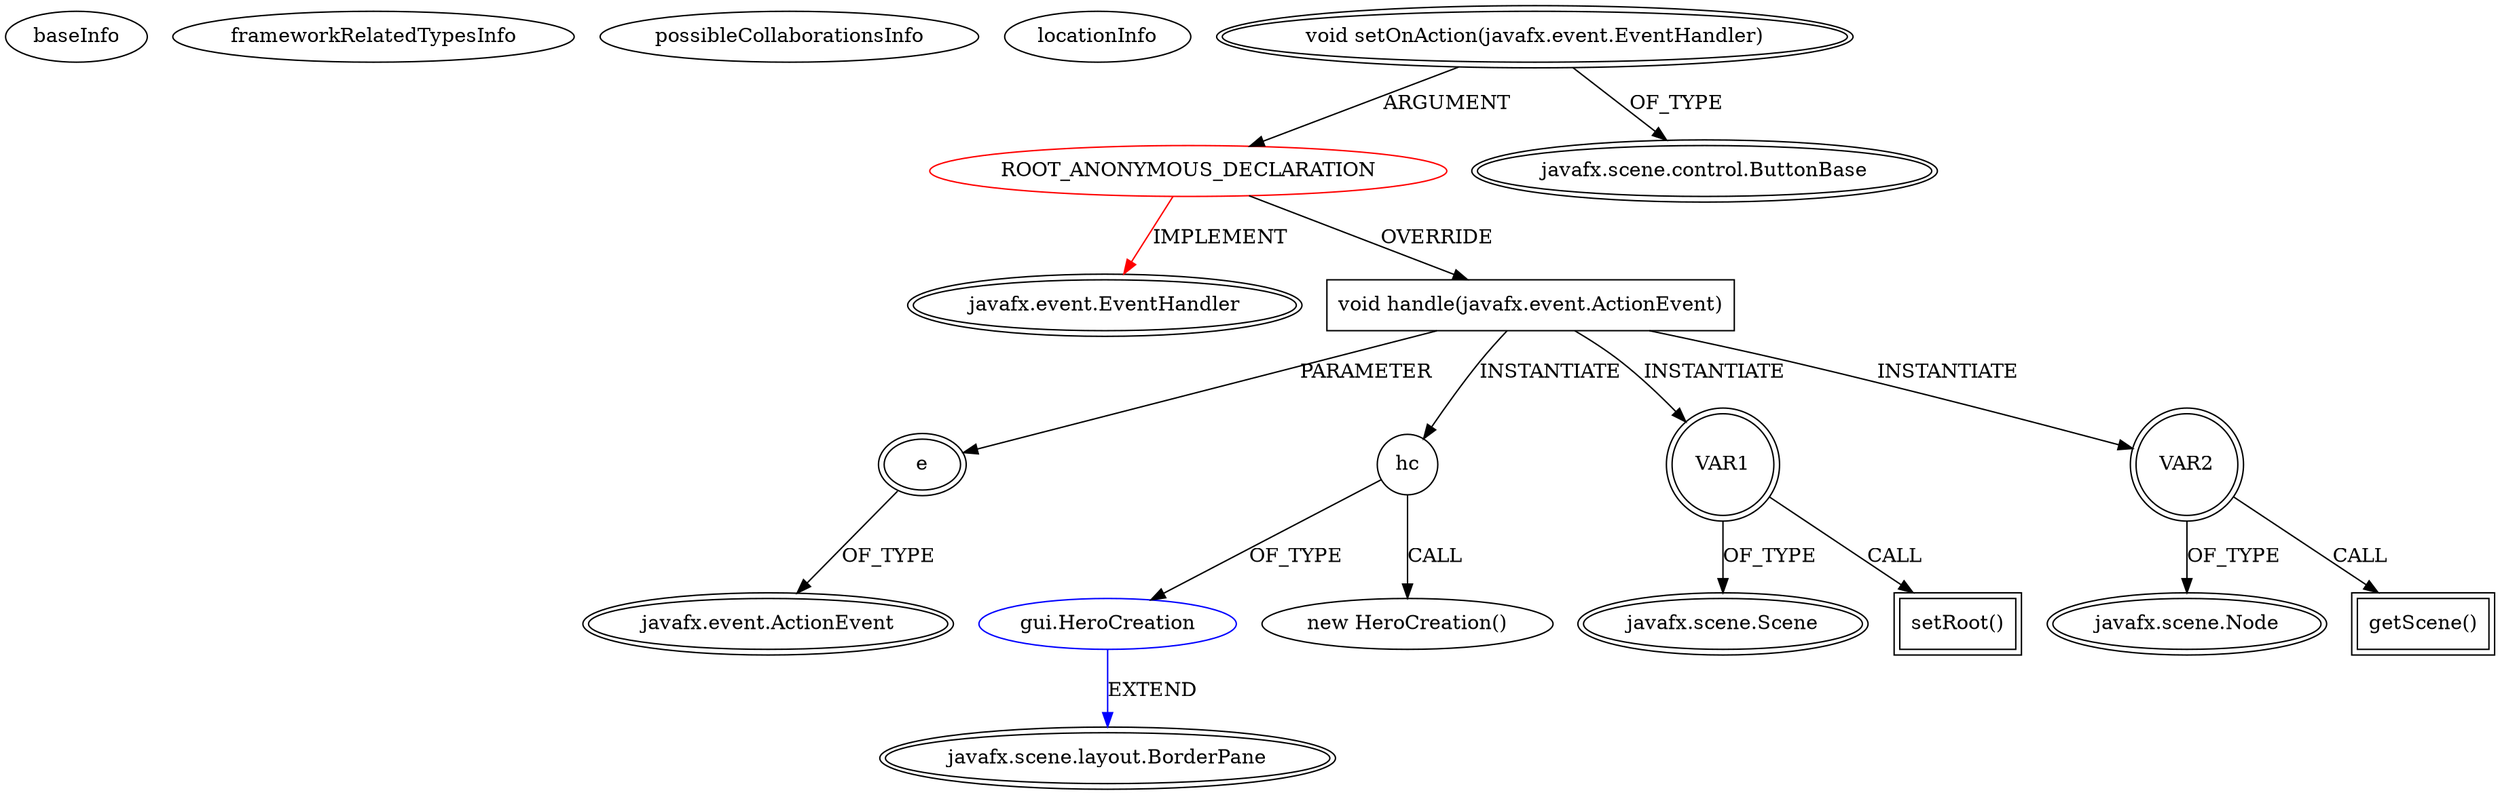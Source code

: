 digraph {
baseInfo[graphId=367,category="extension_graph",isAnonymous=true,possibleRelation=true]
frameworkRelatedTypesInfo[0="javafx.event.EventHandler"]
possibleCollaborationsInfo[0="367~OVERRIDING_METHOD_DECLARATION-INSTANTIATION-~javafx.event.EventHandler ~javafx.scene.layout.BorderPane ~true~false"]
locationInfo[projectName="Dieuken-rpg",filePath="/Dieuken-rpg/rpg-master/src/gui/BeginScherm.java",contextSignature="javafx.scene.layout.HBox addHBox()",graphId="367"]
0[label="ROOT_ANONYMOUS_DECLARATION",vertexType="ROOT_ANONYMOUS_DECLARATION",isFrameworkType=false,color=red]
1[label="javafx.event.EventHandler",vertexType="FRAMEWORK_INTERFACE_TYPE",isFrameworkType=true,peripheries=2]
2[label="void setOnAction(javafx.event.EventHandler)",vertexType="OUTSIDE_CALL",isFrameworkType=true,peripheries=2]
3[label="javafx.scene.control.ButtonBase",vertexType="FRAMEWORK_CLASS_TYPE",isFrameworkType=true,peripheries=2]
4[label="void handle(javafx.event.ActionEvent)",vertexType="OVERRIDING_METHOD_DECLARATION",isFrameworkType=false,shape=box]
5[label="e",vertexType="PARAMETER_DECLARATION",isFrameworkType=true,peripheries=2]
6[label="javafx.event.ActionEvent",vertexType="FRAMEWORK_CLASS_TYPE",isFrameworkType=true,peripheries=2]
8[label="hc",vertexType="VARIABLE_EXPRESION",isFrameworkType=false,shape=circle]
9[label="gui.HeroCreation",vertexType="REFERENCE_CLIENT_CLASS_DECLARATION",isFrameworkType=false,color=blue]
10[label="javafx.scene.layout.BorderPane",vertexType="FRAMEWORK_CLASS_TYPE",isFrameworkType=true,peripheries=2]
7[label="new HeroCreation()",vertexType="CONSTRUCTOR_CALL",isFrameworkType=false]
11[label="VAR1",vertexType="VARIABLE_EXPRESION",isFrameworkType=true,peripheries=2,shape=circle]
13[label="javafx.scene.Scene",vertexType="FRAMEWORK_CLASS_TYPE",isFrameworkType=true,peripheries=2]
12[label="setRoot()",vertexType="INSIDE_CALL",isFrameworkType=true,peripheries=2,shape=box]
14[label="VAR2",vertexType="VARIABLE_EXPRESION",isFrameworkType=true,peripheries=2,shape=circle]
16[label="javafx.scene.Node",vertexType="FRAMEWORK_CLASS_TYPE",isFrameworkType=true,peripheries=2]
15[label="getScene()",vertexType="INSIDE_CALL",isFrameworkType=true,peripheries=2,shape=box]
0->1[label="IMPLEMENT",color=red]
2->0[label="ARGUMENT"]
2->3[label="OF_TYPE"]
0->4[label="OVERRIDE"]
5->6[label="OF_TYPE"]
4->5[label="PARAMETER"]
4->8[label="INSTANTIATE"]
9->10[label="EXTEND",color=blue]
8->9[label="OF_TYPE"]
8->7[label="CALL"]
4->11[label="INSTANTIATE"]
11->13[label="OF_TYPE"]
11->12[label="CALL"]
4->14[label="INSTANTIATE"]
14->16[label="OF_TYPE"]
14->15[label="CALL"]
}
